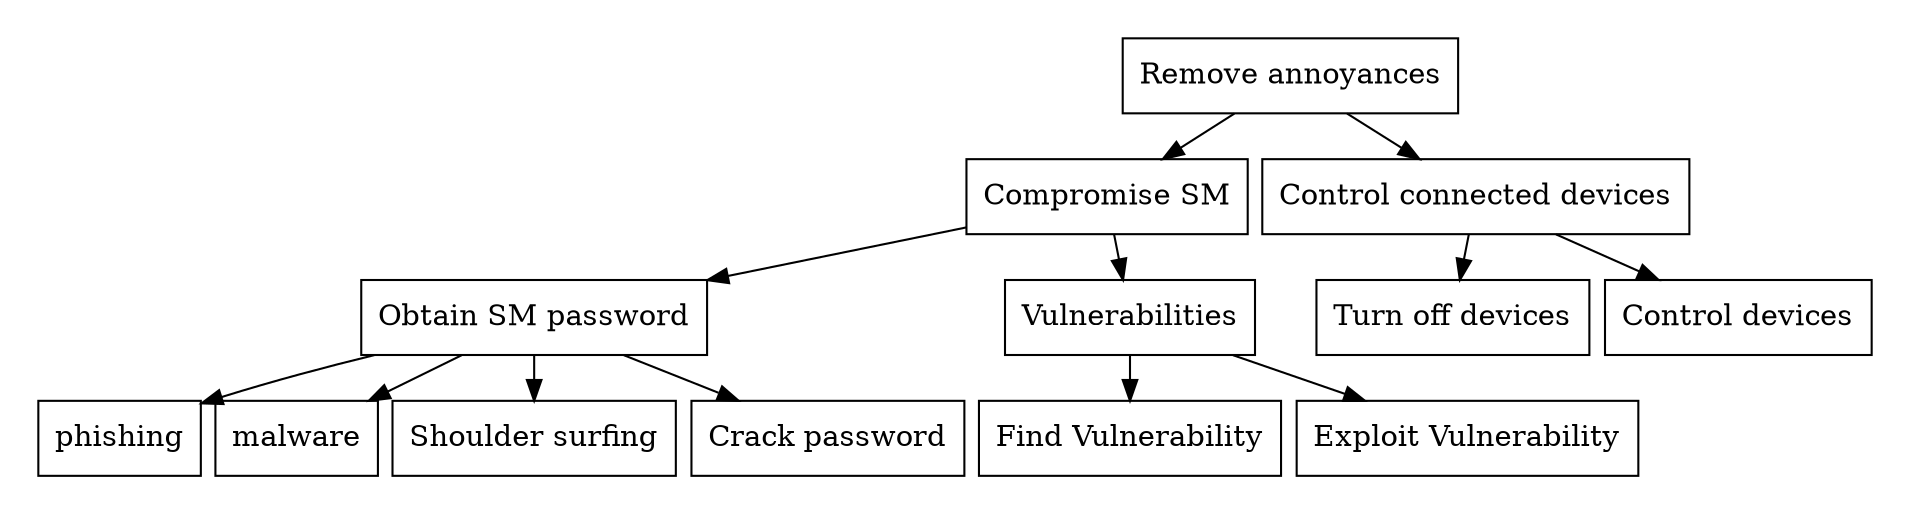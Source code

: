 digraph G {

 graph[ center=true, margin=0.2, nodesep=0.1, ranksep=0.3]
 node[ shape=rectangle]

root [label="Remove annoyances", shape=AND];
compromiseSM[label="Compromise SM"];
remove[label="Control connected devices",shape=OR];

root -> compromiseSM;
root -> remove;

obtainPassword[label="Obtain SM password", shape=OR];
compromiseSM[shape=OR];
compromiseSM -> obtainPassword;
obtainPassword -> phishing;
obtainPassword -> malware;
shoulderSurfing[label="Shoulder surfing"];
obtainPassword -> shoulderSurfing;
crackPassword[label="Crack password"];
obtainPassword -> crackPassword;

exploitVulnerability[shape=AND];
exploitVulnerability[label="Vulnerabilities"];
compromiseSM -> exploitVulnerability;
findVuln[label="Find Vulnerability"];
exploitVuln[label="Exploit Vulnerability"];
exploitVulnerability -> findVuln;
exploitVulnerability -> exploitVuln;


turnoff[label="Turn off devices"];
control[label="Control devices"];

remove -> turnoff, control;
}